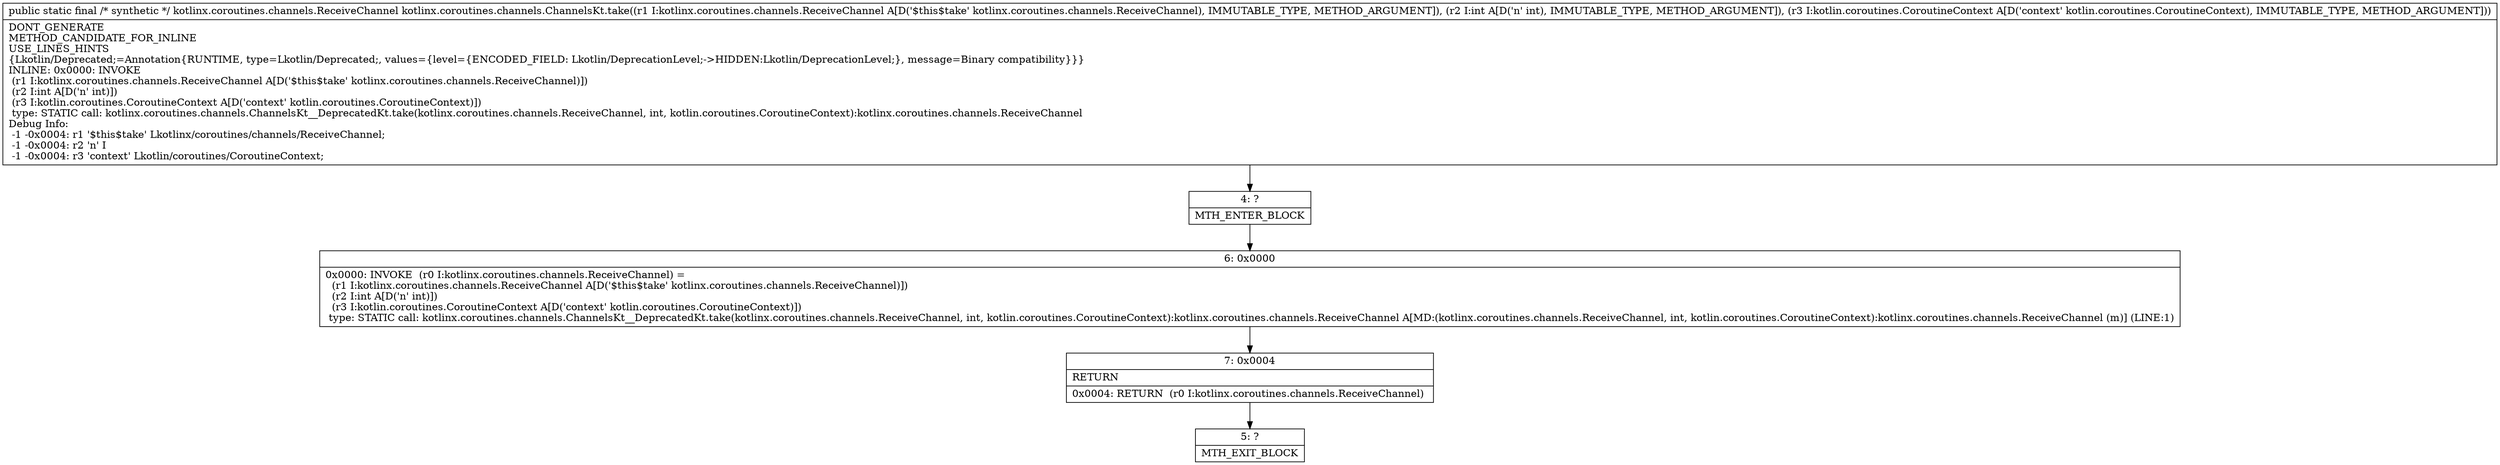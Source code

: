 digraph "CFG forkotlinx.coroutines.channels.ChannelsKt.take(Lkotlinx\/coroutines\/channels\/ReceiveChannel;ILkotlin\/coroutines\/CoroutineContext;)Lkotlinx\/coroutines\/channels\/ReceiveChannel;" {
Node_4 [shape=record,label="{4\:\ ?|MTH_ENTER_BLOCK\l}"];
Node_6 [shape=record,label="{6\:\ 0x0000|0x0000: INVOKE  (r0 I:kotlinx.coroutines.channels.ReceiveChannel) = \l  (r1 I:kotlinx.coroutines.channels.ReceiveChannel A[D('$this$take' kotlinx.coroutines.channels.ReceiveChannel)])\l  (r2 I:int A[D('n' int)])\l  (r3 I:kotlin.coroutines.CoroutineContext A[D('context' kotlin.coroutines.CoroutineContext)])\l type: STATIC call: kotlinx.coroutines.channels.ChannelsKt__DeprecatedKt.take(kotlinx.coroutines.channels.ReceiveChannel, int, kotlin.coroutines.CoroutineContext):kotlinx.coroutines.channels.ReceiveChannel A[MD:(kotlinx.coroutines.channels.ReceiveChannel, int, kotlin.coroutines.CoroutineContext):kotlinx.coroutines.channels.ReceiveChannel (m)] (LINE:1)\l}"];
Node_7 [shape=record,label="{7\:\ 0x0004|RETURN\l|0x0004: RETURN  (r0 I:kotlinx.coroutines.channels.ReceiveChannel) \l}"];
Node_5 [shape=record,label="{5\:\ ?|MTH_EXIT_BLOCK\l}"];
MethodNode[shape=record,label="{public static final \/* synthetic *\/ kotlinx.coroutines.channels.ReceiveChannel kotlinx.coroutines.channels.ChannelsKt.take((r1 I:kotlinx.coroutines.channels.ReceiveChannel A[D('$this$take' kotlinx.coroutines.channels.ReceiveChannel), IMMUTABLE_TYPE, METHOD_ARGUMENT]), (r2 I:int A[D('n' int), IMMUTABLE_TYPE, METHOD_ARGUMENT]), (r3 I:kotlin.coroutines.CoroutineContext A[D('context' kotlin.coroutines.CoroutineContext), IMMUTABLE_TYPE, METHOD_ARGUMENT]))  | DONT_GENERATE\lMETHOD_CANDIDATE_FOR_INLINE\lUSE_LINES_HINTS\l\{Lkotlin\/Deprecated;=Annotation\{RUNTIME, type=Lkotlin\/Deprecated;, values=\{level=\{ENCODED_FIELD: Lkotlin\/DeprecationLevel;\-\>HIDDEN:Lkotlin\/DeprecationLevel;\}, message=Binary compatibility\}\}\}\lINLINE: 0x0000: INVOKE  \l  (r1 I:kotlinx.coroutines.channels.ReceiveChannel A[D('$this$take' kotlinx.coroutines.channels.ReceiveChannel)])\l  (r2 I:int A[D('n' int)])\l  (r3 I:kotlin.coroutines.CoroutineContext A[D('context' kotlin.coroutines.CoroutineContext)])\l type: STATIC call: kotlinx.coroutines.channels.ChannelsKt__DeprecatedKt.take(kotlinx.coroutines.channels.ReceiveChannel, int, kotlin.coroutines.CoroutineContext):kotlinx.coroutines.channels.ReceiveChannel\lDebug Info:\l  \-1 \-0x0004: r1 '$this$take' Lkotlinx\/coroutines\/channels\/ReceiveChannel;\l  \-1 \-0x0004: r2 'n' I\l  \-1 \-0x0004: r3 'context' Lkotlin\/coroutines\/CoroutineContext;\l}"];
MethodNode -> Node_4;Node_4 -> Node_6;
Node_6 -> Node_7;
Node_7 -> Node_5;
}

